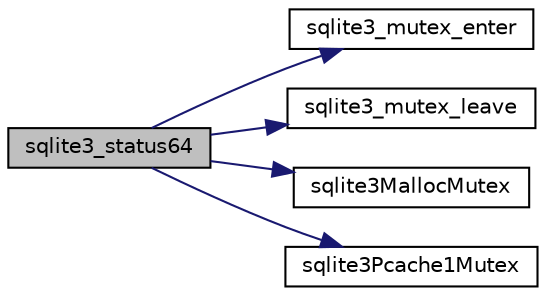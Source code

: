 digraph "sqlite3_status64"
{
  edge [fontname="Helvetica",fontsize="10",labelfontname="Helvetica",labelfontsize="10"];
  node [fontname="Helvetica",fontsize="10",shape=record];
  rankdir="LR";
  Node1 [label="sqlite3_status64",height=0.2,width=0.4,color="black", fillcolor="grey75", style="filled", fontcolor="black"];
  Node1 -> Node2 [color="midnightblue",fontsize="10",style="solid"];
  Node2 [label="sqlite3_mutex_enter",height=0.2,width=0.4,color="black", fillcolor="white", style="filled",URL="$sqlite3_8c.html#af5a0a035d6f2e625f7fa5339365e8970"];
  Node1 -> Node3 [color="midnightblue",fontsize="10",style="solid"];
  Node3 [label="sqlite3_mutex_leave",height=0.2,width=0.4,color="black", fillcolor="white", style="filled",URL="$sqlite3_8c.html#a7ebfb82d85f10ee7a80ea8d7ff155c65"];
  Node1 -> Node4 [color="midnightblue",fontsize="10",style="solid"];
  Node4 [label="sqlite3MallocMutex",height=0.2,width=0.4,color="black", fillcolor="white", style="filled",URL="$sqlite3_8c.html#ace5c421a088dfc155873c0d9545e6870"];
  Node1 -> Node5 [color="midnightblue",fontsize="10",style="solid"];
  Node5 [label="sqlite3Pcache1Mutex",height=0.2,width=0.4,color="black", fillcolor="white", style="filled",URL="$sqlite3_8c.html#a4b8fb4a638129fa401986c442c33bec4"];
}
